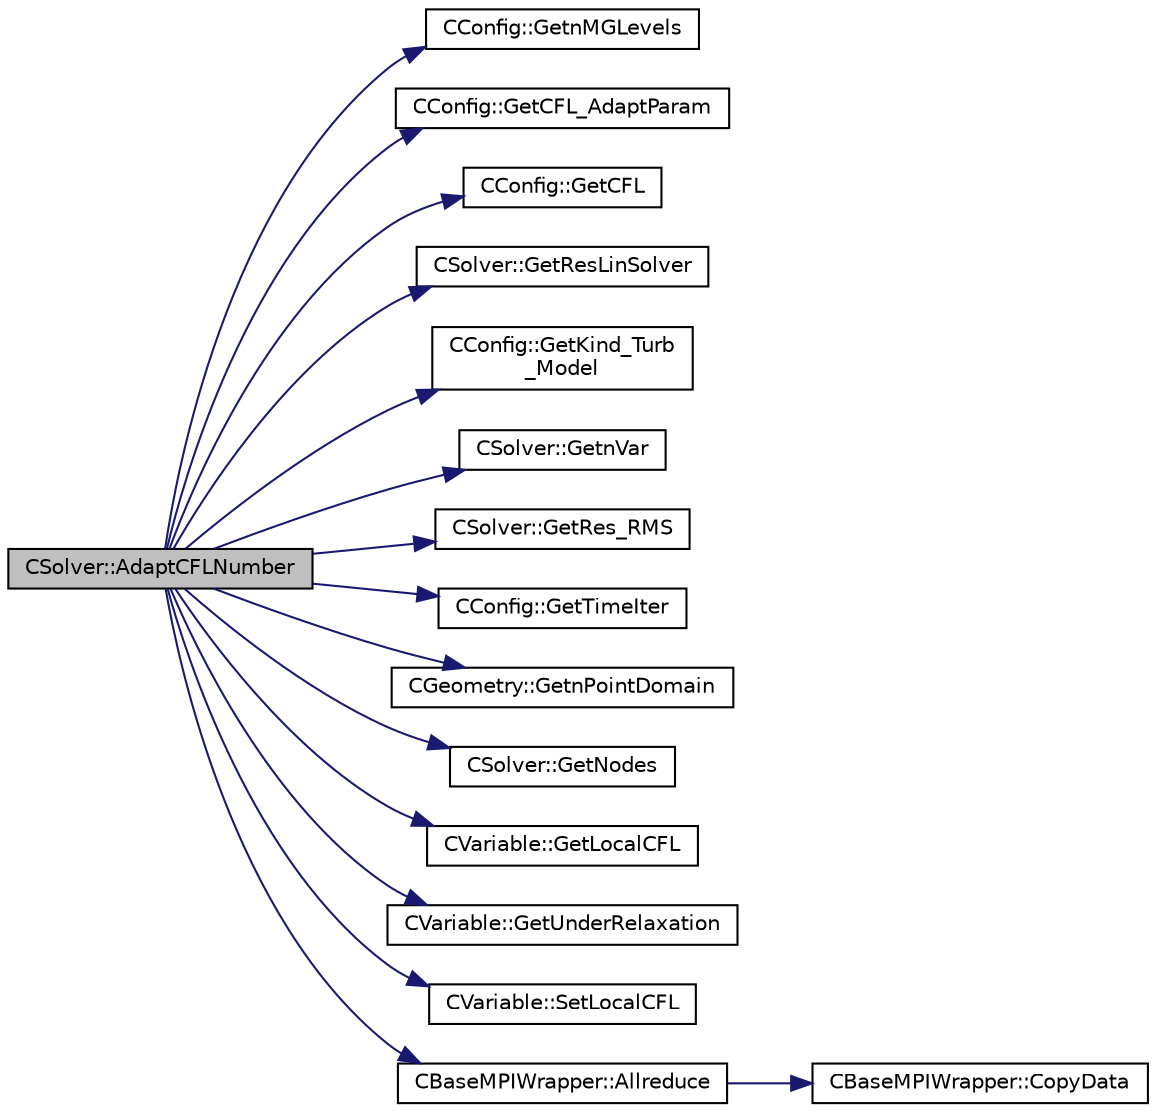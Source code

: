 digraph "CSolver::AdaptCFLNumber"
{
  edge [fontname="Helvetica",fontsize="10",labelfontname="Helvetica",labelfontsize="10"];
  node [fontname="Helvetica",fontsize="10",shape=record];
  rankdir="LR";
  Node6 [label="CSolver::AdaptCFLNumber",height=0.2,width=0.4,color="black", fillcolor="grey75", style="filled", fontcolor="black"];
  Node6 -> Node7 [color="midnightblue",fontsize="10",style="solid",fontname="Helvetica"];
  Node7 [label="CConfig::GetnMGLevels",height=0.2,width=0.4,color="black", fillcolor="white", style="filled",URL="$class_c_config.html#aea7f78497a5cd863bd065391232329fd",tooltip="Get the number of multigrid levels. "];
  Node6 -> Node8 [color="midnightblue",fontsize="10",style="solid",fontname="Helvetica"];
  Node8 [label="CConfig::GetCFL_AdaptParam",height=0.2,width=0.4,color="black", fillcolor="white", style="filled",URL="$class_c_config.html#ac3929a736c2eb5b7cedc6d7131709bff",tooltip="Get the values of the CFL adaption parameters. "];
  Node6 -> Node9 [color="midnightblue",fontsize="10",style="solid",fontname="Helvetica"];
  Node9 [label="CConfig::GetCFL",height=0.2,width=0.4,color="black", fillcolor="white", style="filled",URL="$class_c_config.html#a5a509e57de00494a1cb92e011c1c0dbc",tooltip="Get the Courant Friedrich Levi number for each grid. "];
  Node6 -> Node10 [color="midnightblue",fontsize="10",style="solid",fontname="Helvetica"];
  Node10 [label="CSolver::GetResLinSolver",height=0.2,width=0.4,color="black", fillcolor="white", style="filled",URL="$class_c_solver.html#a70a736b6ae6866e8f245277f4de3ec9f",tooltip="Get the final linear solver residual. "];
  Node6 -> Node11 [color="midnightblue",fontsize="10",style="solid",fontname="Helvetica"];
  Node11 [label="CConfig::GetKind_Turb\l_Model",height=0.2,width=0.4,color="black", fillcolor="white", style="filled",URL="$class_c_config.html#a40aaed07fc5844d505d2c0b7076594d7",tooltip="Get the kind of the turbulence model. "];
  Node6 -> Node12 [color="midnightblue",fontsize="10",style="solid",fontname="Helvetica"];
  Node12 [label="CSolver::GetnVar",height=0.2,width=0.4,color="black", fillcolor="white", style="filled",URL="$class_c_solver.html#a65c22046b0cf1938ba22648912d04680",tooltip="Get the number of variables of the problem. "];
  Node6 -> Node13 [color="midnightblue",fontsize="10",style="solid",fontname="Helvetica"];
  Node13 [label="CSolver::GetRes_RMS",height=0.2,width=0.4,color="black", fillcolor="white", style="filled",URL="$class_c_solver.html#a1c24b55e0849f7f6ba2f62d15d7e4f8e",tooltip="Get the maximal residual, this is useful for the convergence history. "];
  Node6 -> Node14 [color="midnightblue",fontsize="10",style="solid",fontname="Helvetica"];
  Node14 [label="CConfig::GetTimeIter",height=0.2,width=0.4,color="black", fillcolor="white", style="filled",URL="$class_c_config.html#aa659f28a1d71b0924944a9fb248e3d6e",tooltip="Get the current time iteration number. "];
  Node6 -> Node15 [color="midnightblue",fontsize="10",style="solid",fontname="Helvetica"];
  Node15 [label="CGeometry::GetnPointDomain",height=0.2,width=0.4,color="black", fillcolor="white", style="filled",URL="$class_c_geometry.html#a4fc7de3bff7b6f8c35717016d6f8fcb2",tooltip="Get number of real points (that belong to the domain). "];
  Node6 -> Node16 [color="midnightblue",fontsize="10",style="solid",fontname="Helvetica"];
  Node16 [label="CSolver::GetNodes",height=0.2,width=0.4,color="black", fillcolor="white", style="filled",URL="$class_c_solver.html#af3198e52a2ea377bb765647b5e697197",tooltip="Allow outside access to the nodes of the solver, containing conservatives, primitives, etc. "];
  Node6 -> Node17 [color="midnightblue",fontsize="10",style="solid",fontname="Helvetica"];
  Node17 [label="CVariable::GetLocalCFL",height=0.2,width=0.4,color="black", fillcolor="white", style="filled",URL="$class_c_variable.html#a171dfc3e408be66993fde3da82b5a991",tooltip="Get the value of the local CFL number for the current control volume (CV). "];
  Node6 -> Node18 [color="midnightblue",fontsize="10",style="solid",fontname="Helvetica"];
  Node18 [label="CVariable::GetUnderRelaxation",height=0.2,width=0.4,color="black", fillcolor="white", style="filled",URL="$class_c_variable.html#a1aa422dc178f8c0a2140c962cb0d6ac0",tooltip="Get the value of the under-relaxation parameter for the current control volume (CV). "];
  Node6 -> Node19 [color="midnightblue",fontsize="10",style="solid",fontname="Helvetica"];
  Node19 [label="CVariable::SetLocalCFL",height=0.2,width=0.4,color="black", fillcolor="white", style="filled",URL="$class_c_variable.html#a77d2f7f3fb35de75f915725662790060",tooltip="Set the value of the local CFL number for the current control volume (CV). "];
  Node6 -> Node20 [color="midnightblue",fontsize="10",style="solid",fontname="Helvetica"];
  Node20 [label="CBaseMPIWrapper::Allreduce",height=0.2,width=0.4,color="black", fillcolor="white", style="filled",URL="$class_c_base_m_p_i_wrapper.html#a637b6fd917a8ca91ce748ba88e0d66b6"];
  Node20 -> Node21 [color="midnightblue",fontsize="10",style="solid",fontname="Helvetica"];
  Node21 [label="CBaseMPIWrapper::CopyData",height=0.2,width=0.4,color="black", fillcolor="white", style="filled",URL="$class_c_base_m_p_i_wrapper.html#a4725cc1dd65b161b483e812a538a5e36"];
}
